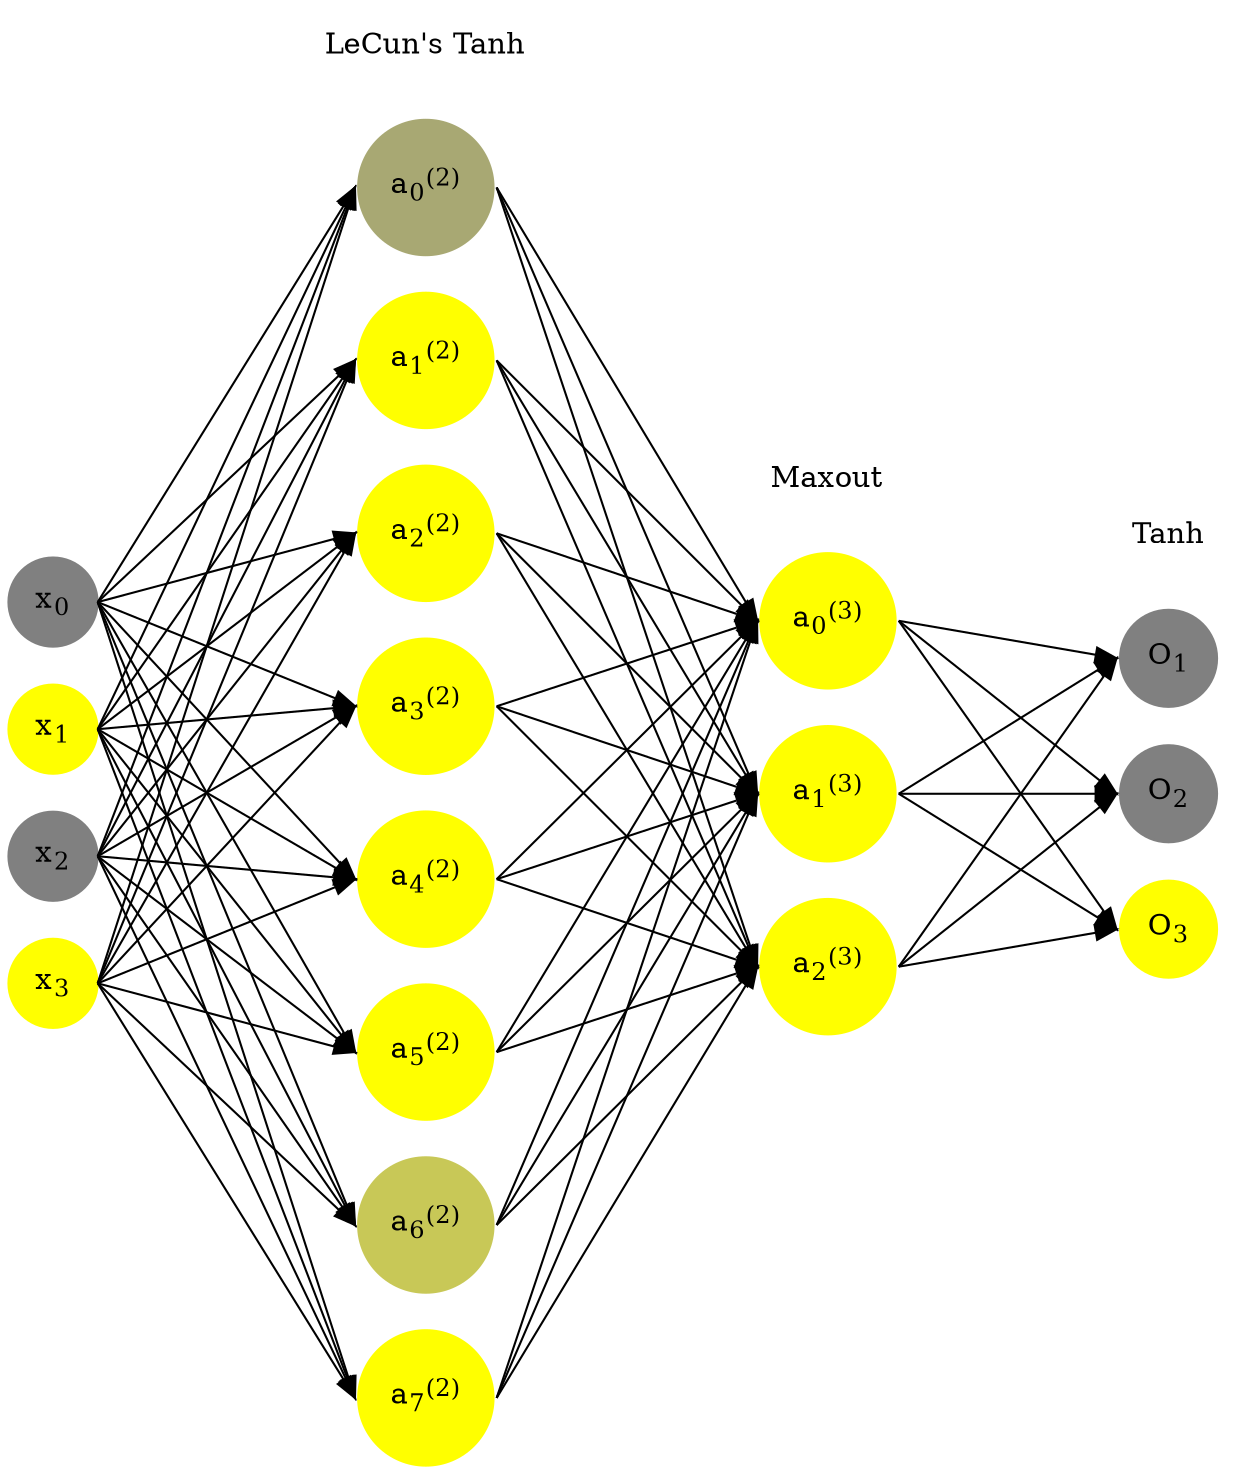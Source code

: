 digraph G {
	rankdir = LR;
	splines=false;
	edge[style=invis];
	ranksep= 1.4;
	{
	node [shape=circle, color="0.1667, 0.0, 0.5", style=filled, fillcolor="0.1667, 0.0, 0.5"];
	x0 [label=<x<sub>0</sub>>];
	}
	{
	node [shape=circle, color="0.1667, 1.0, 1.0", style=filled, fillcolor="0.1667, 1.0, 1.0"];
	x1 [label=<x<sub>1</sub>>];
	}
	{
	node [shape=circle, color="0.1667, 0.0, 0.5", style=filled, fillcolor="0.1667, 0.0, 0.5"];
	x2 [label=<x<sub>2</sub>>];
	}
	{
	node [shape=circle, color="0.1667, 1.0, 1.0", style=filled, fillcolor="0.1667, 1.0, 1.0"];
	x3 [label=<x<sub>3</sub>>];
	}
	{
	node [shape=circle, color="0.1667, 0.316051, 0.658026", style=filled, fillcolor="0.1667, 0.316051, 0.658026"];
	a02 [label=<a<sub>0</sub><sup>(2)</sup>>];
	}
	{
	node [shape=circle, color="0.1667, 1.217971, 1.108985", style=filled, fillcolor="0.1667, 1.217971, 1.108985"];
	a12 [label=<a<sub>1</sub><sup>(2)</sup>>];
	}
	{
	node [shape=circle, color="0.1667, 1.330375, 1.165187", style=filled, fillcolor="0.1667, 1.330375, 1.165187"];
	a22 [label=<a<sub>2</sub><sup>(2)</sup>>];
	}
	{
	node [shape=circle, color="0.1667, 1.185471, 1.092735", style=filled, fillcolor="0.1667, 1.185471, 1.092735"];
	a32 [label=<a<sub>3</sub><sup>(2)</sup>>];
	}
	{
	node [shape=circle, color="0.1667, 1.493334, 1.246667", style=filled, fillcolor="0.1667, 1.493334, 1.246667"];
	a42 [label=<a<sub>4</sub><sup>(2)</sup>>];
	}
	{
	node [shape=circle, color="0.1667, 1.586510, 1.293255", style=filled, fillcolor="0.1667, 1.586510, 1.293255"];
	a52 [label=<a<sub>5</sub><sup>(2)</sup>>];
	}
	{
	node [shape=circle, color="0.1667, 0.563354, 0.781677", style=filled, fillcolor="0.1667, 0.563354, 0.781677"];
	a62 [label=<a<sub>6</sub><sup>(2)</sup>>];
	}
	{
	node [shape=circle, color="0.1667, 1.169597, 1.084799", style=filled, fillcolor="0.1667, 1.169597, 1.084799"];
	a72 [label=<a<sub>7</sub><sup>(2)</sup>>];
	}
	{
	node [shape=circle, color="0.1667, 1.034415, 1.017208", style=filled, fillcolor="0.1667, 1.034415, 1.017208"];
	a03 [label=<a<sub>0</sub><sup>(3)</sup>>];
	}
	{
	node [shape=circle, color="0.1667, 1.034415, 1.017208", style=filled, fillcolor="0.1667, 1.034415, 1.017208"];
	a13 [label=<a<sub>1</sub><sup>(3)</sup>>];
	}
	{
	node [shape=circle, color="0.1667, 1.034415, 1.017208", style=filled, fillcolor="0.1667, 1.034415, 1.017208"];
	a23 [label=<a<sub>2</sub><sup>(3)</sup>>];
	}
	{
	node [shape=circle, color="0.1667, 0.0, 0.5", style=filled, fillcolor="0.1667, 0.0, 0.5"];
	O1 [label=<O<sub>1</sub>>];
	}
	{
	node [shape=circle, color="0.1667, 0.0, 0.5", style=filled, fillcolor="0.1667, 0.0, 0.5"];
	O2 [label=<O<sub>2</sub>>];
	}
	{
	node [shape=circle, color="0.1667, 1.0, 1.0", style=filled, fillcolor="0.1667, 1.0, 1.0"];
	O3 [label=<O<sub>3</sub>>];
	}
	{
	rank=same;
	x0->x1->x2->x3;
	}
	{
	rank=same;
	a02->a12->a22->a32->a42->a52->a62->a72;
	}
	{
	rank=same;
	a03->a13->a23;
	}
	{
	rank=same;
	O1->O2->O3;
	}
	l1 [shape=plaintext,label="LeCun's Tanh"];
	l1->a02;
	{rank=same; l1;a02};
	l2 [shape=plaintext,label="Maxout"];
	l2->a03;
	{rank=same; l2;a03};
	l3 [shape=plaintext,label="Tanh"];
	l3->O1;
	{rank=same; l3;O1};
edge[style=solid, tailport=e, headport=w];
	{x0;x1;x2;x3} -> {a02;a12;a22;a32;a42;a52;a62;a72};
	{a02;a12;a22;a32;a42;a52;a62;a72} -> {a03;a13;a23};
	{a03;a13;a23} -> {O1,O2,O3};
}